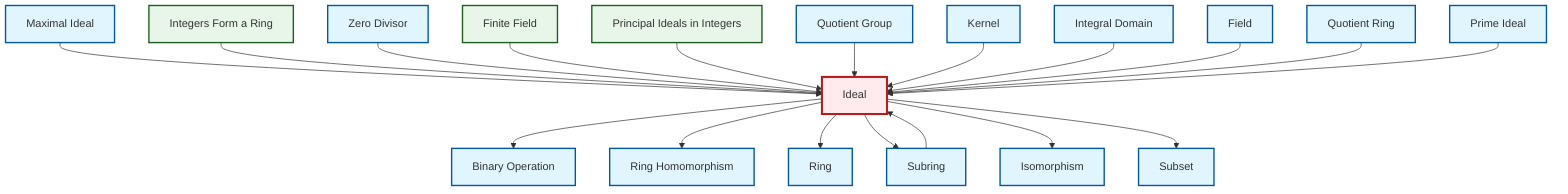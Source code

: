 graph TD
    classDef definition fill:#e1f5fe,stroke:#01579b,stroke-width:2px
    classDef theorem fill:#f3e5f5,stroke:#4a148c,stroke-width:2px
    classDef axiom fill:#fff3e0,stroke:#e65100,stroke-width:2px
    classDef example fill:#e8f5e9,stroke:#1b5e20,stroke-width:2px
    classDef current fill:#ffebee,stroke:#b71c1c,stroke-width:3px
    def-ring["Ring"]:::definition
    ex-principal-ideal["Principal Ideals in Integers"]:::example
    def-subring["Subring"]:::definition
    def-zero-divisor["Zero Divisor"]:::definition
    def-field["Field"]:::definition
    def-integral-domain["Integral Domain"]:::definition
    def-ring-homomorphism["Ring Homomorphism"]:::definition
    def-prime-ideal["Prime Ideal"]:::definition
    def-subset["Subset"]:::definition
    ex-finite-field["Finite Field"]:::example
    def-ideal["Ideal"]:::definition
    def-quotient-ring["Quotient Ring"]:::definition
    def-maximal-ideal["Maximal Ideal"]:::definition
    def-isomorphism["Isomorphism"]:::definition
    def-kernel["Kernel"]:::definition
    def-binary-operation["Binary Operation"]:::definition
    ex-integers-ring["Integers Form a Ring"]:::example
    def-quotient-group["Quotient Group"]:::definition
    def-subring --> def-ideal
    def-maximal-ideal --> def-ideal
    ex-integers-ring --> def-ideal
    def-ideal --> def-binary-operation
    def-ideal --> def-ring-homomorphism
    def-ideal --> def-ring
    def-zero-divisor --> def-ideal
    ex-finite-field --> def-ideal
    ex-principal-ideal --> def-ideal
    def-quotient-group --> def-ideal
    def-kernel --> def-ideal
    def-ideal --> def-subring
    def-integral-domain --> def-ideal
    def-ideal --> def-isomorphism
    def-field --> def-ideal
    def-ideal --> def-subset
    def-quotient-ring --> def-ideal
    def-prime-ideal --> def-ideal
    class def-ideal current